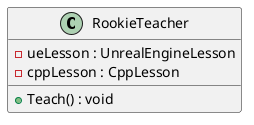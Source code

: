 @startuml
class RookieTeacher {
    - ueLesson : UnrealEngineLesson
    - cppLesson : CppLesson
    + Teach() : void
}
@enduml
